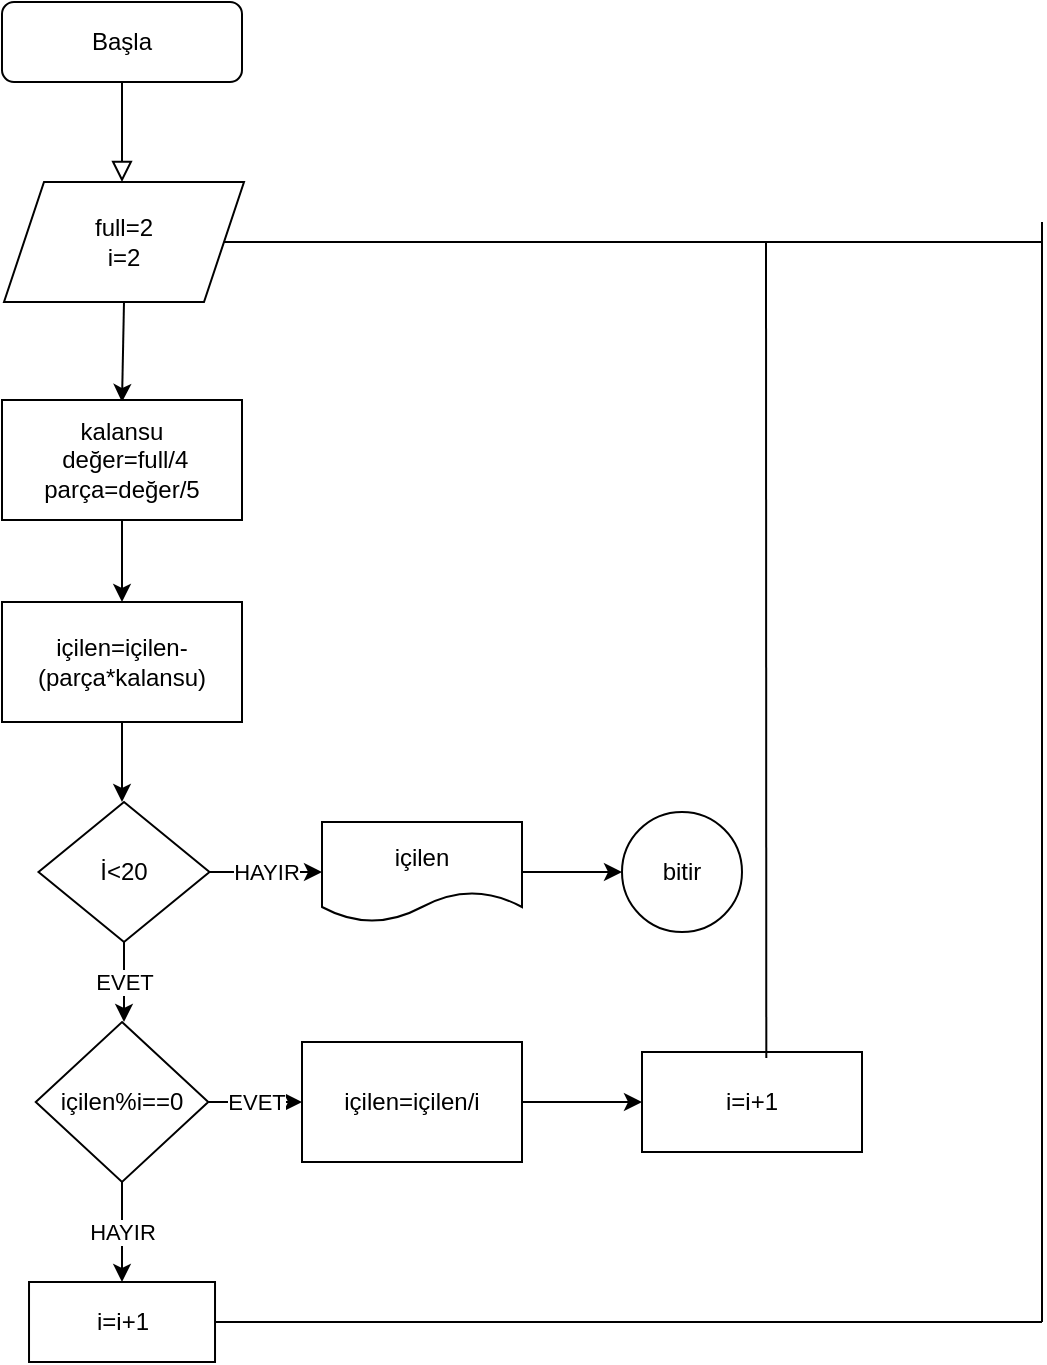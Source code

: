 <mxfile version="15.0.3" type="device"><diagram id="C5RBs43oDa-KdzZeNtuy" name="Page-1"><mxGraphModel dx="1047" dy="893" grid="1" gridSize="10" guides="1" tooltips="1" connect="1" arrows="1" fold="1" page="1" pageScale="1" pageWidth="827" pageHeight="1169" math="0" shadow="0"><root><mxCell id="WIyWlLk6GJQsqaUBKTNV-0"/><mxCell id="WIyWlLk6GJQsqaUBKTNV-1" parent="WIyWlLk6GJQsqaUBKTNV-0"/><mxCell id="WIyWlLk6GJQsqaUBKTNV-2" value="" style="rounded=0;html=1;jettySize=auto;orthogonalLoop=1;fontSize=11;endArrow=block;endFill=0;endSize=8;strokeWidth=1;shadow=0;labelBackgroundColor=none;edgeStyle=orthogonalEdgeStyle;" parent="WIyWlLk6GJQsqaUBKTNV-1" source="WIyWlLk6GJQsqaUBKTNV-3" edge="1"><mxGeometry relative="1" as="geometry"><mxPoint x="220" y="170" as="targetPoint"/></mxGeometry></mxCell><mxCell id="WIyWlLk6GJQsqaUBKTNV-3" value="Başla" style="rounded=1;whiteSpace=wrap;html=1;fontSize=12;glass=0;strokeWidth=1;shadow=0;" parent="WIyWlLk6GJQsqaUBKTNV-1" vertex="1"><mxGeometry x="160" y="80" width="120" height="40" as="geometry"/></mxCell><mxCell id="XbJ6wjzvTaAWpGcaxvlE-0" value="full=2&lt;br&gt;i=2" style="shape=parallelogram;perimeter=parallelogramPerimeter;whiteSpace=wrap;html=1;fixedSize=1;" vertex="1" parent="WIyWlLk6GJQsqaUBKTNV-1"><mxGeometry x="161" y="170" width="120" height="60" as="geometry"/></mxCell><mxCell id="XbJ6wjzvTaAWpGcaxvlE-1" value="" style="endArrow=classic;html=1;exitX=0.5;exitY=1;exitDx=0;exitDy=0;" edge="1" parent="WIyWlLk6GJQsqaUBKTNV-1" source="XbJ6wjzvTaAWpGcaxvlE-0"><mxGeometry width="50" height="50" relative="1" as="geometry"><mxPoint x="200" y="280" as="sourcePoint"/><mxPoint x="220" y="280" as="targetPoint"/></mxGeometry></mxCell><mxCell id="XbJ6wjzvTaAWpGcaxvlE-2" value="kalansu&lt;br&gt;&amp;nbsp;değer=full/4&lt;br&gt;parça=değer/5" style="rounded=0;whiteSpace=wrap;html=1;" vertex="1" parent="WIyWlLk6GJQsqaUBKTNV-1"><mxGeometry x="160" y="279" width="120" height="60" as="geometry"/></mxCell><mxCell id="XbJ6wjzvTaAWpGcaxvlE-3" value="" style="endArrow=classic;html=1;exitX=0.5;exitY=1;exitDx=0;exitDy=0;" edge="1" parent="WIyWlLk6GJQsqaUBKTNV-1" source="XbJ6wjzvTaAWpGcaxvlE-2"><mxGeometry width="50" height="50" relative="1" as="geometry"><mxPoint x="200" y="390" as="sourcePoint"/><mxPoint x="220" y="380" as="targetPoint"/></mxGeometry></mxCell><mxCell id="XbJ6wjzvTaAWpGcaxvlE-4" value="içilen=içilen-(parça*kalansu)" style="rounded=0;whiteSpace=wrap;html=1;" vertex="1" parent="WIyWlLk6GJQsqaUBKTNV-1"><mxGeometry x="160" y="380" width="120" height="60" as="geometry"/></mxCell><mxCell id="XbJ6wjzvTaAWpGcaxvlE-5" value="" style="endArrow=classic;html=1;exitX=0.5;exitY=1;exitDx=0;exitDy=0;" edge="1" parent="WIyWlLk6GJQsqaUBKTNV-1" source="XbJ6wjzvTaAWpGcaxvlE-4"><mxGeometry width="50" height="50" relative="1" as="geometry"><mxPoint x="230" y="510" as="sourcePoint"/><mxPoint x="220" y="480" as="targetPoint"/></mxGeometry></mxCell><mxCell id="XbJ6wjzvTaAWpGcaxvlE-6" value="İ&amp;lt;20" style="rhombus;whiteSpace=wrap;html=1;" vertex="1" parent="WIyWlLk6GJQsqaUBKTNV-1"><mxGeometry x="178.25" y="480" width="85.5" height="70" as="geometry"/></mxCell><mxCell id="XbJ6wjzvTaAWpGcaxvlE-8" value="EVET" style="endArrow=classic;html=1;exitX=0.5;exitY=1;exitDx=0;exitDy=0;" edge="1" parent="WIyWlLk6GJQsqaUBKTNV-1" source="XbJ6wjzvTaAWpGcaxvlE-6"><mxGeometry width="50" height="50" relative="1" as="geometry"><mxPoint x="200" y="600" as="sourcePoint"/><mxPoint x="221" y="590" as="targetPoint"/></mxGeometry></mxCell><mxCell id="XbJ6wjzvTaAWpGcaxvlE-9" value="HAYIR" style="endArrow=classic;html=1;exitX=1;exitY=0.5;exitDx=0;exitDy=0;" edge="1" parent="WIyWlLk6GJQsqaUBKTNV-1" source="XbJ6wjzvTaAWpGcaxvlE-6"><mxGeometry width="50" height="50" relative="1" as="geometry"><mxPoint x="290" y="550" as="sourcePoint"/><mxPoint x="320" y="515" as="targetPoint"/></mxGeometry></mxCell><mxCell id="XbJ6wjzvTaAWpGcaxvlE-10" value="içilen" style="shape=document;whiteSpace=wrap;html=1;boundedLbl=1;" vertex="1" parent="WIyWlLk6GJQsqaUBKTNV-1"><mxGeometry x="320" y="490" width="100" height="50" as="geometry"/></mxCell><mxCell id="XbJ6wjzvTaAWpGcaxvlE-11" value="" style="endArrow=classic;html=1;exitX=1;exitY=0.5;exitDx=0;exitDy=0;" edge="1" parent="WIyWlLk6GJQsqaUBKTNV-1" source="XbJ6wjzvTaAWpGcaxvlE-10"><mxGeometry width="50" height="50" relative="1" as="geometry"><mxPoint x="440" y="540" as="sourcePoint"/><mxPoint x="470" y="515" as="targetPoint"/></mxGeometry></mxCell><mxCell id="XbJ6wjzvTaAWpGcaxvlE-12" value="bitir" style="ellipse;whiteSpace=wrap;html=1;aspect=fixed;" vertex="1" parent="WIyWlLk6GJQsqaUBKTNV-1"><mxGeometry x="470" y="485" width="60" height="60" as="geometry"/></mxCell><mxCell id="XbJ6wjzvTaAWpGcaxvlE-13" value="içilen%i==0" style="rhombus;whiteSpace=wrap;html=1;" vertex="1" parent="WIyWlLk6GJQsqaUBKTNV-1"><mxGeometry x="176.88" y="590" width="86.25" height="80" as="geometry"/></mxCell><mxCell id="XbJ6wjzvTaAWpGcaxvlE-14" value="EVET" style="endArrow=classic;html=1;exitX=1;exitY=0.5;exitDx=0;exitDy=0;" edge="1" parent="WIyWlLk6GJQsqaUBKTNV-1" source="XbJ6wjzvTaAWpGcaxvlE-13"><mxGeometry width="50" height="50" relative="1" as="geometry"><mxPoint x="260" y="650" as="sourcePoint"/><mxPoint x="310" y="630" as="targetPoint"/></mxGeometry></mxCell><mxCell id="XbJ6wjzvTaAWpGcaxvlE-15" value="içilen=içilen/i" style="rounded=0;whiteSpace=wrap;html=1;" vertex="1" parent="WIyWlLk6GJQsqaUBKTNV-1"><mxGeometry x="310" y="600" width="110" height="60" as="geometry"/></mxCell><mxCell id="XbJ6wjzvTaAWpGcaxvlE-16" value="" style="endArrow=classic;html=1;exitX=1;exitY=0.5;exitDx=0;exitDy=0;" edge="1" parent="WIyWlLk6GJQsqaUBKTNV-1" source="XbJ6wjzvTaAWpGcaxvlE-15"><mxGeometry width="50" height="50" relative="1" as="geometry"><mxPoint x="440" y="660" as="sourcePoint"/><mxPoint x="480" y="630" as="targetPoint"/></mxGeometry></mxCell><mxCell id="XbJ6wjzvTaAWpGcaxvlE-17" value="i=i+1" style="rounded=0;whiteSpace=wrap;html=1;" vertex="1" parent="WIyWlLk6GJQsqaUBKTNV-1"><mxGeometry x="480" y="605" width="110" height="50" as="geometry"/></mxCell><mxCell id="XbJ6wjzvTaAWpGcaxvlE-18" value="HAYIR" style="endArrow=classic;html=1;exitX=0.5;exitY=1;exitDx=0;exitDy=0;" edge="1" parent="WIyWlLk6GJQsqaUBKTNV-1" source="XbJ6wjzvTaAWpGcaxvlE-13"><mxGeometry width="50" height="50" relative="1" as="geometry"><mxPoint x="240" y="760" as="sourcePoint"/><mxPoint x="220" y="720" as="targetPoint"/></mxGeometry></mxCell><mxCell id="XbJ6wjzvTaAWpGcaxvlE-19" value="" style="endArrow=none;html=1;exitX=0.565;exitY=0.06;exitDx=0;exitDy=0;exitPerimeter=0;" edge="1" parent="WIyWlLk6GJQsqaUBKTNV-1" source="XbJ6wjzvTaAWpGcaxvlE-17"><mxGeometry width="50" height="50" relative="1" as="geometry"><mxPoint x="520" y="610" as="sourcePoint"/><mxPoint x="542" y="200" as="targetPoint"/></mxGeometry></mxCell><mxCell id="XbJ6wjzvTaAWpGcaxvlE-22" value="" style="endArrow=none;html=1;exitX=1;exitY=0.5;exitDx=0;exitDy=0;" edge="1" parent="WIyWlLk6GJQsqaUBKTNV-1" source="XbJ6wjzvTaAWpGcaxvlE-0"><mxGeometry width="50" height="50" relative="1" as="geometry"><mxPoint x="510" y="230" as="sourcePoint"/><mxPoint x="550" y="200" as="targetPoint"/></mxGeometry></mxCell><mxCell id="XbJ6wjzvTaAWpGcaxvlE-23" value="i=i+1" style="rounded=0;whiteSpace=wrap;html=1;" vertex="1" parent="WIyWlLk6GJQsqaUBKTNV-1"><mxGeometry x="173.51" y="720" width="93" height="40" as="geometry"/></mxCell><mxCell id="XbJ6wjzvTaAWpGcaxvlE-24" value="" style="endArrow=none;html=1;exitX=1;exitY=0.5;exitDx=0;exitDy=0;" edge="1" parent="WIyWlLk6GJQsqaUBKTNV-1" source="XbJ6wjzvTaAWpGcaxvlE-23"><mxGeometry width="50" height="50" relative="1" as="geometry"><mxPoint x="400" y="750" as="sourcePoint"/><mxPoint x="680" y="740" as="targetPoint"/></mxGeometry></mxCell><mxCell id="XbJ6wjzvTaAWpGcaxvlE-25" value="" style="endArrow=none;html=1;" edge="1" parent="WIyWlLk6GJQsqaUBKTNV-1"><mxGeometry width="50" height="50" relative="1" as="geometry"><mxPoint x="680" y="740" as="sourcePoint"/><mxPoint x="680" y="190" as="targetPoint"/></mxGeometry></mxCell><mxCell id="XbJ6wjzvTaAWpGcaxvlE-26" value="" style="endArrow=none;html=1;" edge="1" parent="WIyWlLk6GJQsqaUBKTNV-1"><mxGeometry width="50" height="50" relative="1" as="geometry"><mxPoint x="540" y="200" as="sourcePoint"/><mxPoint x="680" y="200" as="targetPoint"/></mxGeometry></mxCell></root></mxGraphModel></diagram></mxfile>